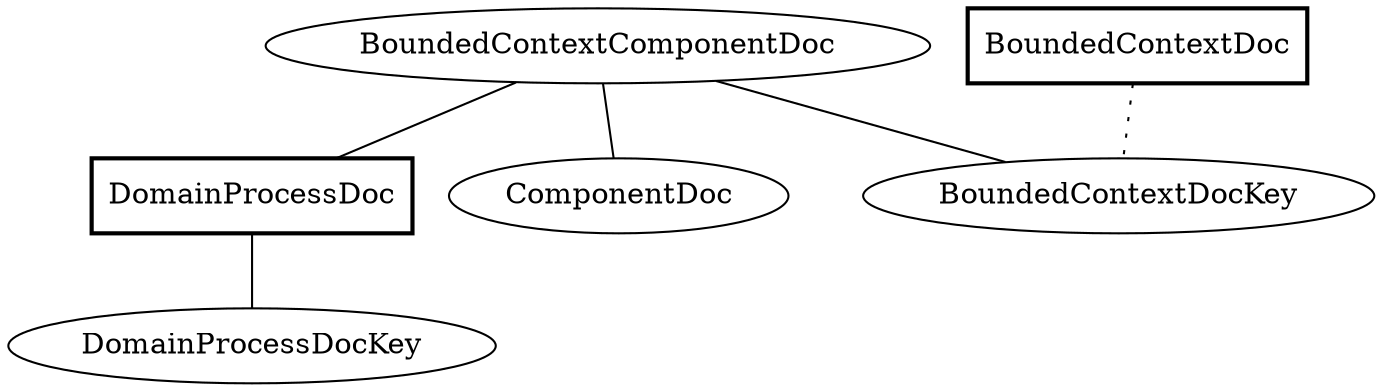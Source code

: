 graph {
splines=spline;
overlap=false;
"DomainProcessDoc" -- "DomainProcessDocKey" [style=solid];
"BoundedContextComponentDoc" -- "BoundedContextDocKey" [style=solid];
"BoundedContextDoc" -- "BoundedContextDocKey" [style=dotted];
"BoundedContextComponentDoc" -- "ComponentDoc" [style=solid];
"BoundedContextComponentDoc" -- "DomainProcessDoc" [style=solid];
"BoundedContextComponentDoc"[shape=ellipse];
"ComponentDoc"[shape=ellipse];
"BoundedContextDoc"[shape=box,style=bold];
"BoundedContextDocKey"[shape=ellipse];
"DomainProcessDoc"[shape=box,style=bold];
"DomainProcessDocKey"[shape=ellipse];
}
